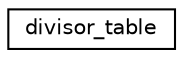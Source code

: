 digraph "Graphical Class Hierarchy"
{
  edge [fontname="Helvetica",fontsize="10",labelfontname="Helvetica",labelfontsize="10"];
  node [fontname="Helvetica",fontsize="10",shape=record];
  rankdir="LR";
  Node1 [label="divisor_table",height=0.2,width=0.4,color="black", fillcolor="white", style="filled",URL="$uniondivisor__table.html"];
}
